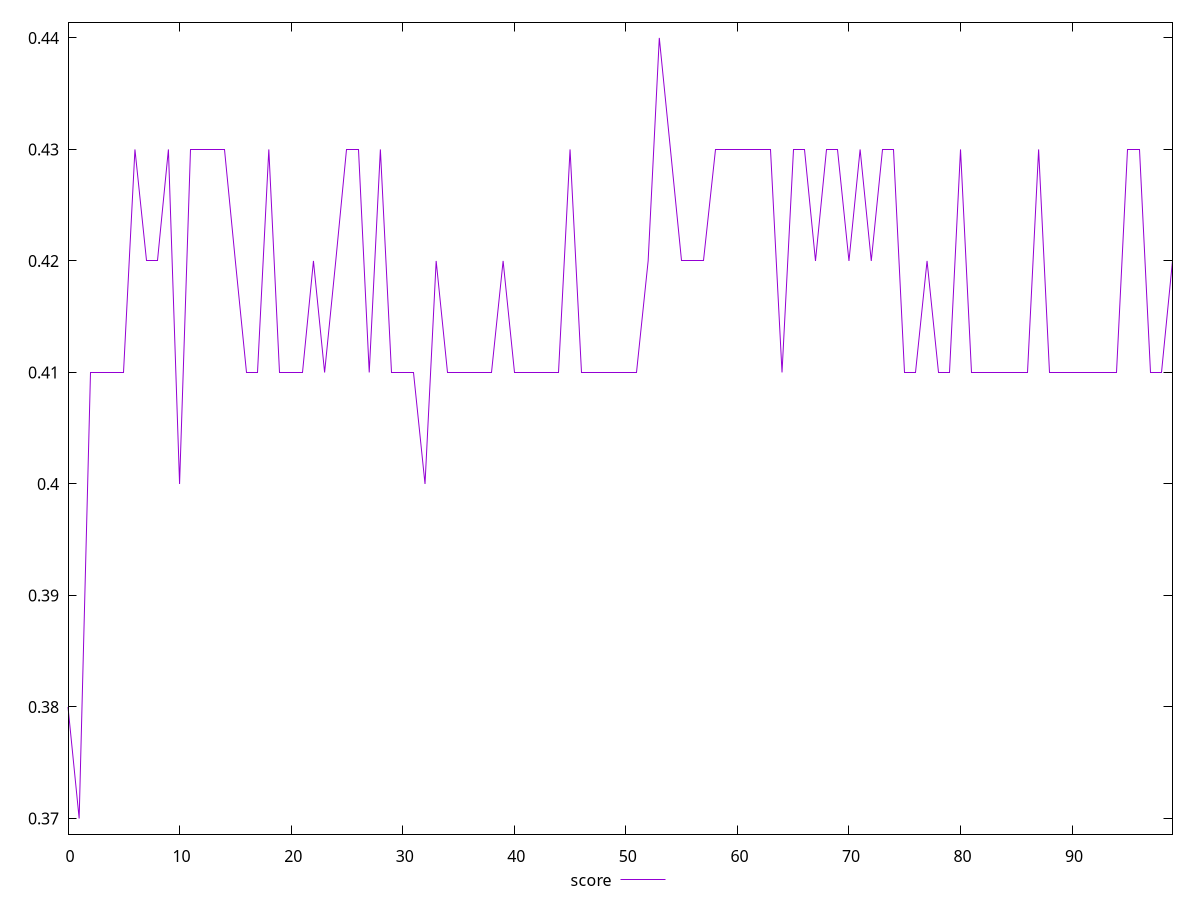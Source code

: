 reset

$score <<EOF
0 0.38
1 0.37
2 0.41
3 0.41
4 0.41
5 0.41
6 0.43
7 0.42
8 0.42
9 0.43
10 0.4
11 0.43
12 0.43
13 0.43
14 0.43
15 0.42
16 0.41
17 0.41
18 0.43
19 0.41
20 0.41
21 0.41
22 0.42
23 0.41
24 0.42
25 0.43
26 0.43
27 0.41
28 0.43
29 0.41
30 0.41
31 0.41
32 0.4
33 0.42
34 0.41
35 0.41
36 0.41
37 0.41
38 0.41
39 0.42
40 0.41
41 0.41
42 0.41
43 0.41
44 0.41
45 0.43
46 0.41
47 0.41
48 0.41
49 0.41
50 0.41
51 0.41
52 0.42
53 0.44
54 0.43
55 0.42
56 0.42
57 0.42
58 0.43
59 0.43
60 0.43
61 0.43
62 0.43
63 0.43
64 0.41
65 0.43
66 0.43
67 0.42
68 0.43
69 0.43
70 0.42
71 0.43
72 0.42
73 0.43
74 0.43
75 0.41
76 0.41
77 0.42
78 0.41
79 0.41
80 0.43
81 0.41
82 0.41
83 0.41
84 0.41
85 0.41
86 0.41
87 0.43
88 0.41
89 0.41
90 0.41
91 0.41
92 0.41
93 0.41
94 0.41
95 0.43
96 0.43
97 0.41
98 0.41
99 0.42
EOF

set key outside below
set xrange [0:99]
set yrange [0.3686:0.4414]
set trange [0.3686:0.4414]
set terminal svg size 640, 500 enhanced background rgb 'white'
set output "report_00017_2021-02-10T15-08-03.406Z/render-blocking-resources/samples/pages/score/values.svg"

plot $score title "score" with line

reset
